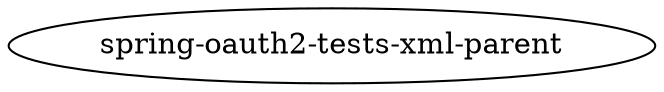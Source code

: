digraph tree_8{
    //tree nodes
    v1    [label="spring-oauth2-tests-xml-parent"];
    //tree edges
    // end-of-graph
}

